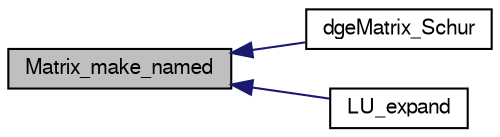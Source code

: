 digraph G
{
  edge [fontname="FreeSans",fontsize=10,labelfontname="FreeSans",labelfontsize=10];
  node [fontname="FreeSans",fontsize=10,shape=record];
  rankdir=LR;
  Node1 [label="Matrix_make_named",height=0.2,width=0.4,color="black", fillcolor="grey75", style="filled" fontcolor="black"];
  Node1 -> Node2 [dir=back,color="midnightblue",fontsize=10,style="solid",fontname="FreeSans"];
  Node2 [label="dgeMatrix_Schur",height=0.2,width=0.4,color="black", fillcolor="white", style="filled",URL="$dgeMatrix_8h.html#db4d1f7a285de0a6521f9d1846e12ed3"];
  Node1 -> Node3 [dir=back,color="midnightblue",fontsize=10,style="solid",fontname="FreeSans"];
  Node3 [label="LU_expand",height=0.2,width=0.4,color="black", fillcolor="white", style="filled",URL="$factorizations_8h.html#0ec00f455c00bf1b862139fe6d4a265a"];
}
